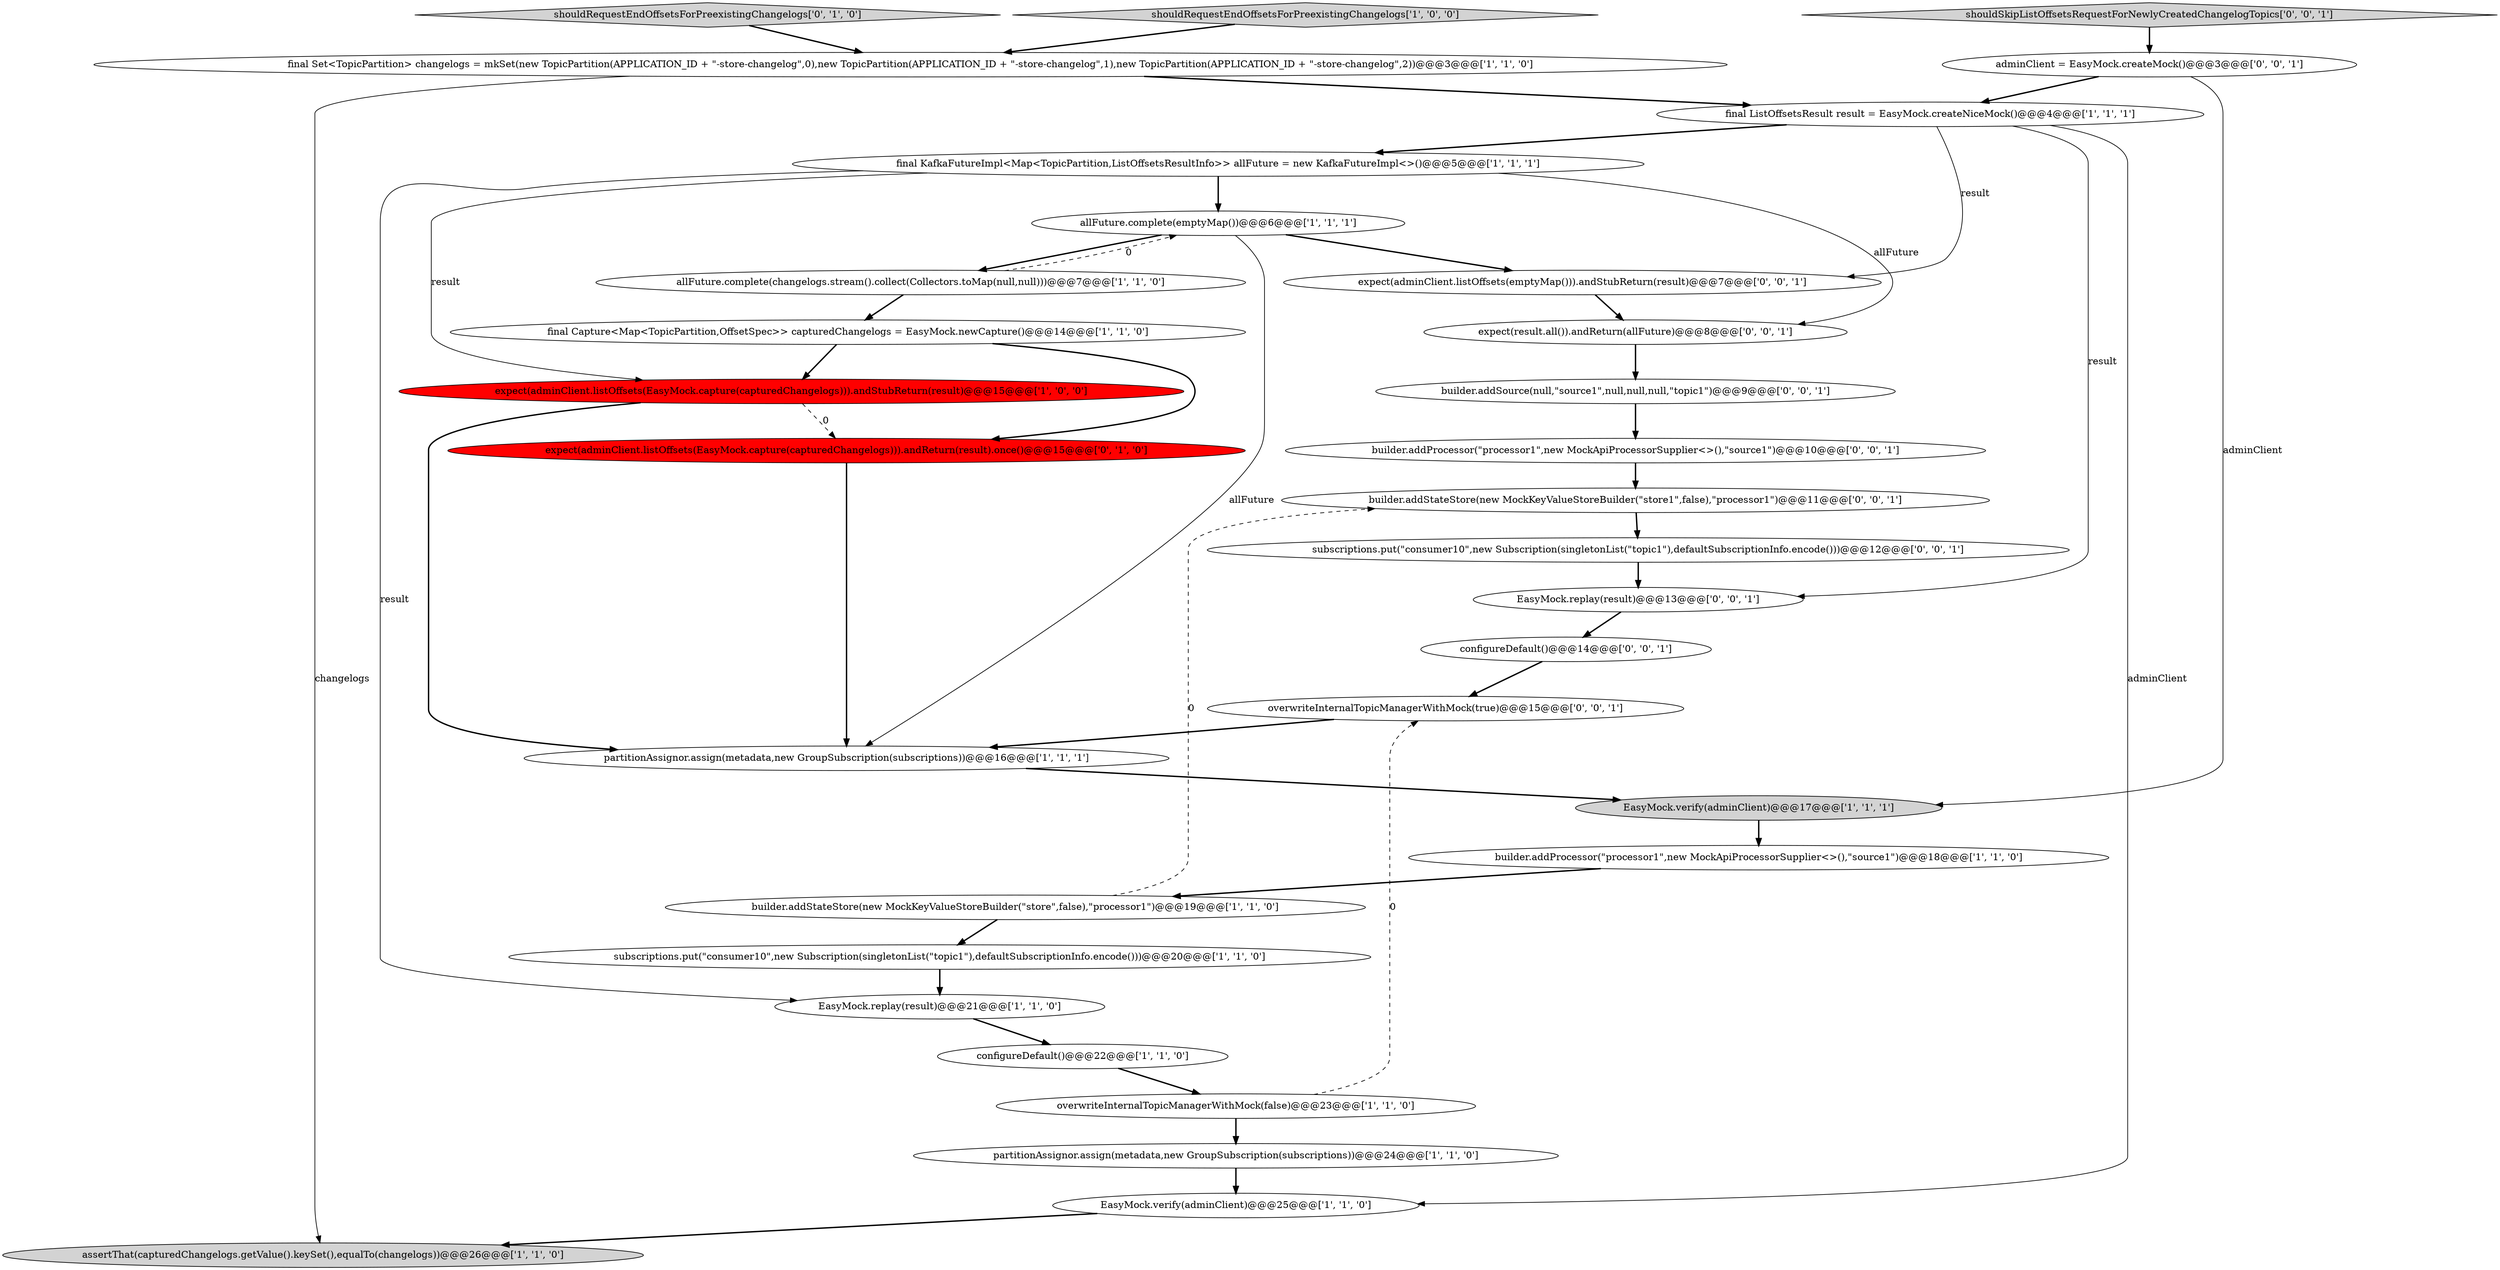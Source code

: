 digraph {
25 [style = filled, label = "builder.addSource(null,\"source1\",null,null,null,\"topic1\")@@@9@@@['0', '0', '1']", fillcolor = white, shape = ellipse image = "AAA0AAABBB3BBB"];
27 [style = filled, label = "builder.addStateStore(new MockKeyValueStoreBuilder(\"store1\",false),\"processor1\")@@@11@@@['0', '0', '1']", fillcolor = white, shape = ellipse image = "AAA0AAABBB3BBB"];
24 [style = filled, label = "configureDefault()@@@14@@@['0', '0', '1']", fillcolor = white, shape = ellipse image = "AAA0AAABBB3BBB"];
31 [style = filled, label = "overwriteInternalTopicManagerWithMock(true)@@@15@@@['0', '0', '1']", fillcolor = white, shape = ellipse image = "AAA0AAABBB3BBB"];
9 [style = filled, label = "expect(adminClient.listOffsets(EasyMock.capture(capturedChangelogs))).andStubReturn(result)@@@15@@@['1', '0', '0']", fillcolor = red, shape = ellipse image = "AAA1AAABBB1BBB"];
10 [style = filled, label = "partitionAssignor.assign(metadata,new GroupSubscription(subscriptions))@@@24@@@['1', '1', '0']", fillcolor = white, shape = ellipse image = "AAA0AAABBB1BBB"];
16 [style = filled, label = "builder.addProcessor(\"processor1\",new MockApiProcessorSupplier<>(),\"source1\")@@@18@@@['1', '1', '0']", fillcolor = white, shape = ellipse image = "AAA0AAABBB1BBB"];
30 [style = filled, label = "expect(adminClient.listOffsets(emptyMap())).andStubReturn(result)@@@7@@@['0', '0', '1']", fillcolor = white, shape = ellipse image = "AAA0AAABBB3BBB"];
26 [style = filled, label = "builder.addProcessor(\"processor1\",new MockApiProcessorSupplier<>(),\"source1\")@@@10@@@['0', '0', '1']", fillcolor = white, shape = ellipse image = "AAA0AAABBB3BBB"];
2 [style = filled, label = "allFuture.complete(changelogs.stream().collect(Collectors.toMap(null,null)))@@@7@@@['1', '1', '0']", fillcolor = white, shape = ellipse image = "AAA0AAABBB1BBB"];
12 [style = filled, label = "final Set<TopicPartition> changelogs = mkSet(new TopicPartition(APPLICATION_ID + \"-store-changelog\",0),new TopicPartition(APPLICATION_ID + \"-store-changelog\",1),new TopicPartition(APPLICATION_ID + \"-store-changelog\",2))@@@3@@@['1', '1', '0']", fillcolor = white, shape = ellipse image = "AAA0AAABBB1BBB"];
19 [style = filled, label = "shouldRequestEndOffsetsForPreexistingChangelogs['0', '1', '0']", fillcolor = lightgray, shape = diamond image = "AAA0AAABBB2BBB"];
13 [style = filled, label = "EasyMock.verify(adminClient)@@@17@@@['1', '1', '1']", fillcolor = lightgray, shape = ellipse image = "AAA0AAABBB1BBB"];
6 [style = filled, label = "overwriteInternalTopicManagerWithMock(false)@@@23@@@['1', '1', '0']", fillcolor = white, shape = ellipse image = "AAA0AAABBB1BBB"];
22 [style = filled, label = "adminClient = EasyMock.createMock()@@@3@@@['0', '0', '1']", fillcolor = white, shape = ellipse image = "AAA0AAABBB3BBB"];
17 [style = filled, label = "final ListOffsetsResult result = EasyMock.createNiceMock()@@@4@@@['1', '1', '1']", fillcolor = white, shape = ellipse image = "AAA0AAABBB1BBB"];
7 [style = filled, label = "builder.addStateStore(new MockKeyValueStoreBuilder(\"store\",false),\"processor1\")@@@19@@@['1', '1', '0']", fillcolor = white, shape = ellipse image = "AAA0AAABBB1BBB"];
3 [style = filled, label = "subscriptions.put(\"consumer10\",new Subscription(singletonList(\"topic1\"),defaultSubscriptionInfo.encode()))@@@20@@@['1', '1', '0']", fillcolor = white, shape = ellipse image = "AAA0AAABBB1BBB"];
14 [style = filled, label = "partitionAssignor.assign(metadata,new GroupSubscription(subscriptions))@@@16@@@['1', '1', '1']", fillcolor = white, shape = ellipse image = "AAA0AAABBB1BBB"];
15 [style = filled, label = "shouldRequestEndOffsetsForPreexistingChangelogs['1', '0', '0']", fillcolor = lightgray, shape = diamond image = "AAA0AAABBB1BBB"];
18 [style = filled, label = "EasyMock.replay(result)@@@21@@@['1', '1', '0']", fillcolor = white, shape = ellipse image = "AAA0AAABBB1BBB"];
4 [style = filled, label = "EasyMock.verify(adminClient)@@@25@@@['1', '1', '0']", fillcolor = white, shape = ellipse image = "AAA0AAABBB1BBB"];
5 [style = filled, label = "final KafkaFutureImpl<Map<TopicPartition,ListOffsetsResultInfo>> allFuture = new KafkaFutureImpl<>()@@@5@@@['1', '1', '1']", fillcolor = white, shape = ellipse image = "AAA0AAABBB1BBB"];
21 [style = filled, label = "EasyMock.replay(result)@@@13@@@['0', '0', '1']", fillcolor = white, shape = ellipse image = "AAA0AAABBB3BBB"];
0 [style = filled, label = "assertThat(capturedChangelogs.getValue().keySet(),equalTo(changelogs))@@@26@@@['1', '1', '0']", fillcolor = lightgray, shape = ellipse image = "AAA0AAABBB1BBB"];
20 [style = filled, label = "expect(adminClient.listOffsets(EasyMock.capture(capturedChangelogs))).andReturn(result).once()@@@15@@@['0', '1', '0']", fillcolor = red, shape = ellipse image = "AAA1AAABBB2BBB"];
28 [style = filled, label = "subscriptions.put(\"consumer10\",new Subscription(singletonList(\"topic1\"),defaultSubscriptionInfo.encode()))@@@12@@@['0', '0', '1']", fillcolor = white, shape = ellipse image = "AAA0AAABBB3BBB"];
8 [style = filled, label = "final Capture<Map<TopicPartition,OffsetSpec>> capturedChangelogs = EasyMock.newCapture()@@@14@@@['1', '1', '0']", fillcolor = white, shape = ellipse image = "AAA0AAABBB1BBB"];
23 [style = filled, label = "expect(result.all()).andReturn(allFuture)@@@8@@@['0', '0', '1']", fillcolor = white, shape = ellipse image = "AAA0AAABBB3BBB"];
11 [style = filled, label = "configureDefault()@@@22@@@['1', '1', '0']", fillcolor = white, shape = ellipse image = "AAA0AAABBB1BBB"];
29 [style = filled, label = "shouldSkipListOffsetsRequestForNewlyCreatedChangelogTopics['0', '0', '1']", fillcolor = lightgray, shape = diamond image = "AAA0AAABBB3BBB"];
1 [style = filled, label = "allFuture.complete(emptyMap())@@@6@@@['1', '1', '1']", fillcolor = white, shape = ellipse image = "AAA0AAABBB1BBB"];
31->14 [style = bold, label=""];
9->20 [style = dashed, label="0"];
23->25 [style = bold, label=""];
17->5 [style = bold, label=""];
19->12 [style = bold, label=""];
5->9 [style = solid, label="result"];
1->14 [style = solid, label="allFuture"];
27->28 [style = bold, label=""];
11->6 [style = bold, label=""];
18->11 [style = bold, label=""];
12->17 [style = bold, label=""];
30->23 [style = bold, label=""];
16->7 [style = bold, label=""];
6->31 [style = dashed, label="0"];
20->14 [style = bold, label=""];
21->24 [style = bold, label=""];
1->30 [style = bold, label=""];
13->16 [style = bold, label=""];
7->3 [style = bold, label=""];
12->0 [style = solid, label="changelogs"];
4->0 [style = bold, label=""];
3->18 [style = bold, label=""];
7->27 [style = dashed, label="0"];
5->1 [style = bold, label=""];
26->27 [style = bold, label=""];
28->21 [style = bold, label=""];
8->20 [style = bold, label=""];
17->30 [style = solid, label="result"];
24->31 [style = bold, label=""];
17->4 [style = solid, label="adminClient"];
6->10 [style = bold, label=""];
25->26 [style = bold, label=""];
5->18 [style = solid, label="result"];
5->23 [style = solid, label="allFuture"];
8->9 [style = bold, label=""];
9->14 [style = bold, label=""];
10->4 [style = bold, label=""];
22->17 [style = bold, label=""];
22->13 [style = solid, label="adminClient"];
1->2 [style = bold, label=""];
15->12 [style = bold, label=""];
2->1 [style = dashed, label="0"];
14->13 [style = bold, label=""];
29->22 [style = bold, label=""];
17->21 [style = solid, label="result"];
2->8 [style = bold, label=""];
}

